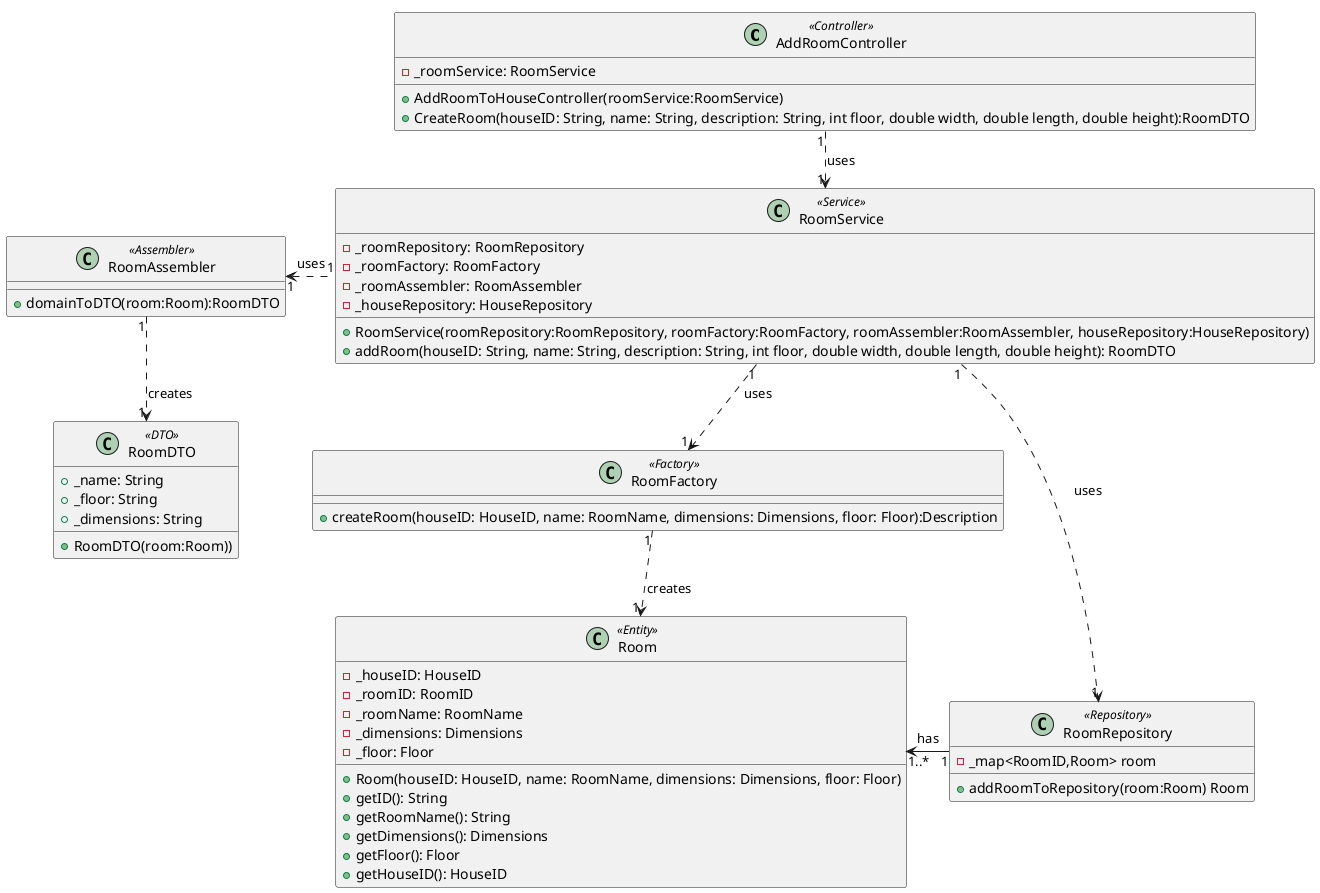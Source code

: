 @startuml
!pragma layout smetana

class AddRoomController<<Controller>> {
- _roomService: RoomService
+AddRoomToHouseController(roomService:RoomService)
+CreateRoom(houseID: String, name: String, description: String, int floor, double width, double length, double height):RoomDTO
}

class RoomService <<Service>>{
- _roomRepository: RoomRepository
- _roomFactory: RoomFactory
- _roomAssembler: RoomAssembler
- _houseRepository: HouseRepository
+RoomService(roomRepository:RoomRepository, roomFactory:RoomFactory, roomAssembler:RoomAssembler, houseRepository:HouseRepository)
+addRoom(houseID: String, name: String, description: String, int floor, double width, double length, double height): RoomDTO
}

class RoomRepository <<Repository>>{
- _map<RoomID,Room> room
+addRoomToRepository(room:Room) Room
}

class RoomFactory <<Factory>>{
+createRoom(houseID: HouseID, name: RoomName, dimensions: Dimensions, floor: Floor):Description
}

class RoomAssembler <<Assembler>>{
+domainToDTO(room:Room):RoomDTO
}

class RoomDTO <<DTO>>{
+ _name: String
+ _floor: String
+ _dimensions: String
+RoomDTO(room:Room))
}

class Room <<Entity>>{
- _houseID: HouseID
- _roomID: RoomID
- _roomName: RoomName
- _dimensions: Dimensions
- _floor: Floor
+Room(houseID: HouseID, name: RoomName, dimensions: Dimensions, floor: Floor)
+getID(): String
+getRoomName(): String
+getDimensions(): Dimensions
+getFloor(): Floor
+getHouseID(): HouseID
}


AddRoomController "1" .down.> "1" RoomService: uses
RoomService "1" .down.> "1" RoomFactory: uses
RoomService "1" .right.> "1" RoomRepository: uses
RoomRepository "1" -left-> "1..*" Room: has
RoomService "1" .left.> "1" RoomAssembler: uses
RoomAssembler "1" .down.> "1" RoomDTO: creates
RoomFactory "1" .down.> "1" Room: creates


@enduml